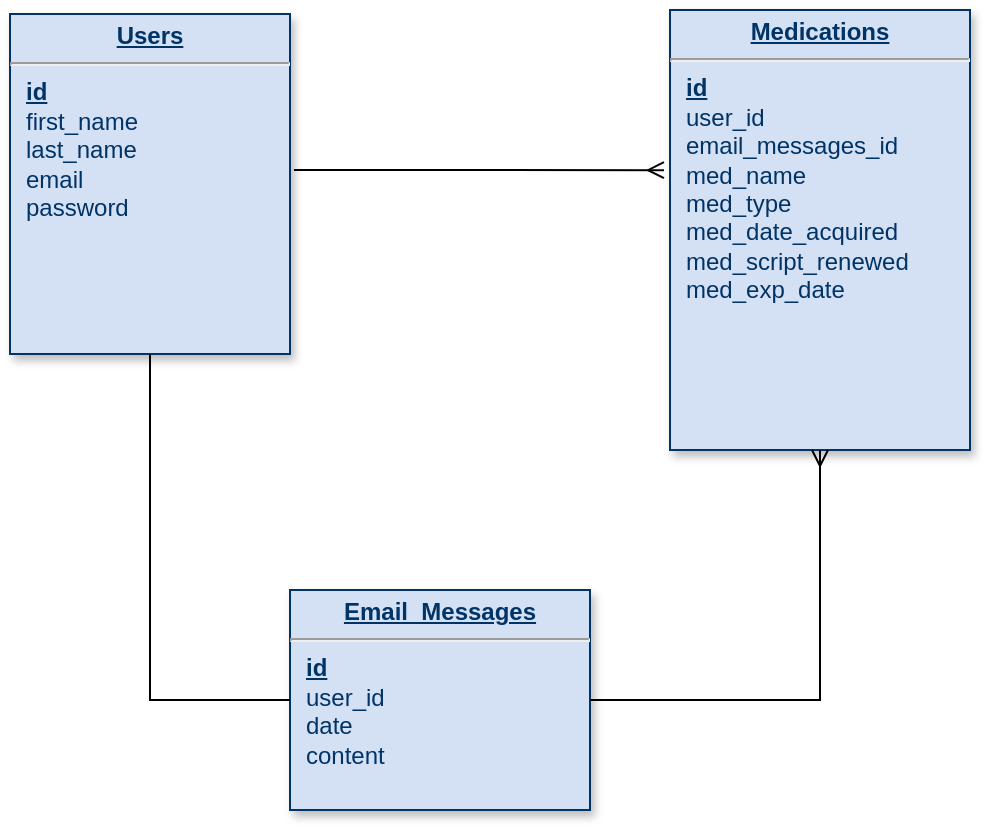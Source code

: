 <mxfile version="18.1.1" type="device"><diagram id="u-VFNtaEtwgiObTQv2lZ" name="Page-1"><mxGraphModel dx="1422" dy="914" grid="1" gridSize="10" guides="1" tooltips="1" connect="1" arrows="1" fold="1" page="1" pageScale="1" pageWidth="1169" pageHeight="827" math="0" shadow="0"><root><mxCell id="0"/><mxCell id="1" parent="0"/><mxCell id="ACHZYIRRSZkvfsCp1v7E-1" value="&lt;p style=&quot;margin: 0px ; margin-top: 4px ; text-align: center ; text-decoration: underline&quot;&gt;&lt;strong&gt;Users&lt;/strong&gt;&lt;/p&gt;&lt;hr&gt;&lt;p style=&quot;margin: 0px ; margin-left: 8px&quot;&gt;&lt;u&gt;&lt;b&gt;id&lt;/b&gt;&lt;/u&gt;&lt;/p&gt;&lt;p style=&quot;margin: 0px ; margin-left: 8px&quot;&gt;&lt;span style=&quot;background-color: initial;&quot;&gt;first_name&lt;/span&gt;&lt;br&gt;&lt;/p&gt;&lt;p style=&quot;margin: 0px ; margin-left: 8px&quot;&gt;&lt;span style=&quot;background-color: initial;&quot;&gt;last_name&lt;/span&gt;&lt;/p&gt;&lt;p style=&quot;margin: 0px ; margin-left: 8px&quot;&gt;email&lt;span style=&quot;background-color: initial;&quot;&gt;&lt;br&gt;&lt;/span&gt;&lt;/p&gt;&lt;p style=&quot;margin: 0px ; margin-left: 8px&quot;&gt;password&lt;br&gt;&lt;/p&gt;" style="verticalAlign=top;align=left;overflow=fill;fontSize=12;fontFamily=Helvetica;html=1;strokeColor=#003366;shadow=1;fillColor=#D4E1F5;fontColor=#003366" vertex="1" parent="1"><mxGeometry x="350" y="182" width="140" height="170" as="geometry"/></mxCell><mxCell id="ACHZYIRRSZkvfsCp1v7E-2" value="&lt;p style=&quot;margin: 0px ; margin-top: 4px ; text-align: center ; text-decoration: underline&quot;&gt;&lt;strong&gt;Medications&lt;/strong&gt;&lt;/p&gt;&lt;hr&gt;&lt;p style=&quot;margin: 0px ; margin-left: 8px&quot;&gt;&lt;u&gt;&lt;b&gt;id&lt;/b&gt;&lt;/u&gt;&lt;/p&gt;&lt;p style=&quot;margin: 0px ; margin-left: 8px&quot;&gt;user_id&lt;/p&gt;&lt;p style=&quot;margin: 0px ; margin-left: 8px&quot;&gt;email_messages_id&lt;/p&gt;&lt;p style=&quot;margin: 0px ; margin-left: 8px&quot;&gt;med_name&lt;/p&gt;&lt;p style=&quot;margin: 0px ; margin-left: 8px&quot;&gt;med_type&lt;/p&gt;&lt;p style=&quot;margin: 0px ; margin-left: 8px&quot;&gt;med_date_acquired&lt;/p&gt;&lt;p style=&quot;margin: 0px ; margin-left: 8px&quot;&gt;med_script_renewed&lt;/p&gt;&lt;p style=&quot;margin: 0px ; margin-left: 8px&quot;&gt;med_exp_date&lt;/p&gt;" style="verticalAlign=top;align=left;overflow=fill;fontSize=12;fontFamily=Helvetica;html=1;strokeColor=#003366;shadow=1;fillColor=#D4E1F5;fontColor=#003366" vertex="1" parent="1"><mxGeometry x="680" y="180" width="150" height="220" as="geometry"/></mxCell><mxCell id="ACHZYIRRSZkvfsCp1v7E-3" value="&lt;p style=&quot;margin: 0px ; margin-top: 4px ; text-align: center ; text-decoration: underline&quot;&gt;&lt;strong&gt;Email_Messages&lt;/strong&gt;&lt;/p&gt;&lt;hr&gt;&lt;p style=&quot;margin: 0px ; margin-left: 8px&quot;&gt;&lt;u&gt;&lt;b&gt;id&lt;/b&gt;&lt;/u&gt;&lt;/p&gt;&lt;p style=&quot;margin: 0px ; margin-left: 8px&quot;&gt;user_id&lt;/p&gt;&lt;p style=&quot;margin: 0px ; margin-left: 8px&quot;&gt;date&lt;/p&gt;&lt;p style=&quot;margin: 0px ; margin-left: 8px&quot;&gt;content&lt;/p&gt;" style="verticalAlign=top;align=left;overflow=fill;fontSize=12;fontFamily=Helvetica;html=1;strokeColor=#003366;shadow=1;fillColor=#D4E1F5;fontColor=#003366" vertex="1" parent="1"><mxGeometry x="490" y="470" width="150" height="110" as="geometry"/></mxCell><mxCell id="ACHZYIRRSZkvfsCp1v7E-4" value="" style="endArrow=ERmany;html=1;rounded=0;exitX=1.014;exitY=0.459;exitDx=0;exitDy=0;endFill=0;entryX=-0.02;entryY=0.364;entryDx=0;entryDy=0;exitPerimeter=0;entryPerimeter=0;" edge="1" parent="1" source="ACHZYIRRSZkvfsCp1v7E-1" target="ACHZYIRRSZkvfsCp1v7E-2"><mxGeometry width="50" height="50" relative="1" as="geometry"><mxPoint x="512" y="232" as="sourcePoint"/><mxPoint x="657" y="413.64" as="targetPoint"/><Array as="points"/></mxGeometry></mxCell><mxCell id="ACHZYIRRSZkvfsCp1v7E-5" value="" style="endArrow=ERmany;html=1;rounded=0;exitX=1;exitY=0.5;exitDx=0;exitDy=0;endFill=0;entryX=0.5;entryY=1;entryDx=0;entryDy=0;" edge="1" parent="1" source="ACHZYIRRSZkvfsCp1v7E-3" target="ACHZYIRRSZkvfsCp1v7E-2"><mxGeometry width="50" height="50" relative="1" as="geometry"><mxPoint x="644.96" y="524.5" as="sourcePoint"/><mxPoint x="830" y="524.55" as="targetPoint"/><Array as="points"><mxPoint x="755" y="525"/></Array></mxGeometry></mxCell><mxCell id="ACHZYIRRSZkvfsCp1v7E-6" value="" style="endArrow=none;html=1;rounded=0;exitX=0;exitY=0.5;exitDx=0;exitDy=0;endFill=0;entryX=0.5;entryY=1;entryDx=0;entryDy=0;" edge="1" parent="1" source="ACHZYIRRSZkvfsCp1v7E-3" target="ACHZYIRRSZkvfsCp1v7E-1"><mxGeometry width="50" height="50" relative="1" as="geometry"><mxPoint x="270" y="495" as="sourcePoint"/><mxPoint x="385" y="370" as="targetPoint"/><Array as="points"><mxPoint x="420" y="525"/></Array></mxGeometry></mxCell></root></mxGraphModel></diagram></mxfile>